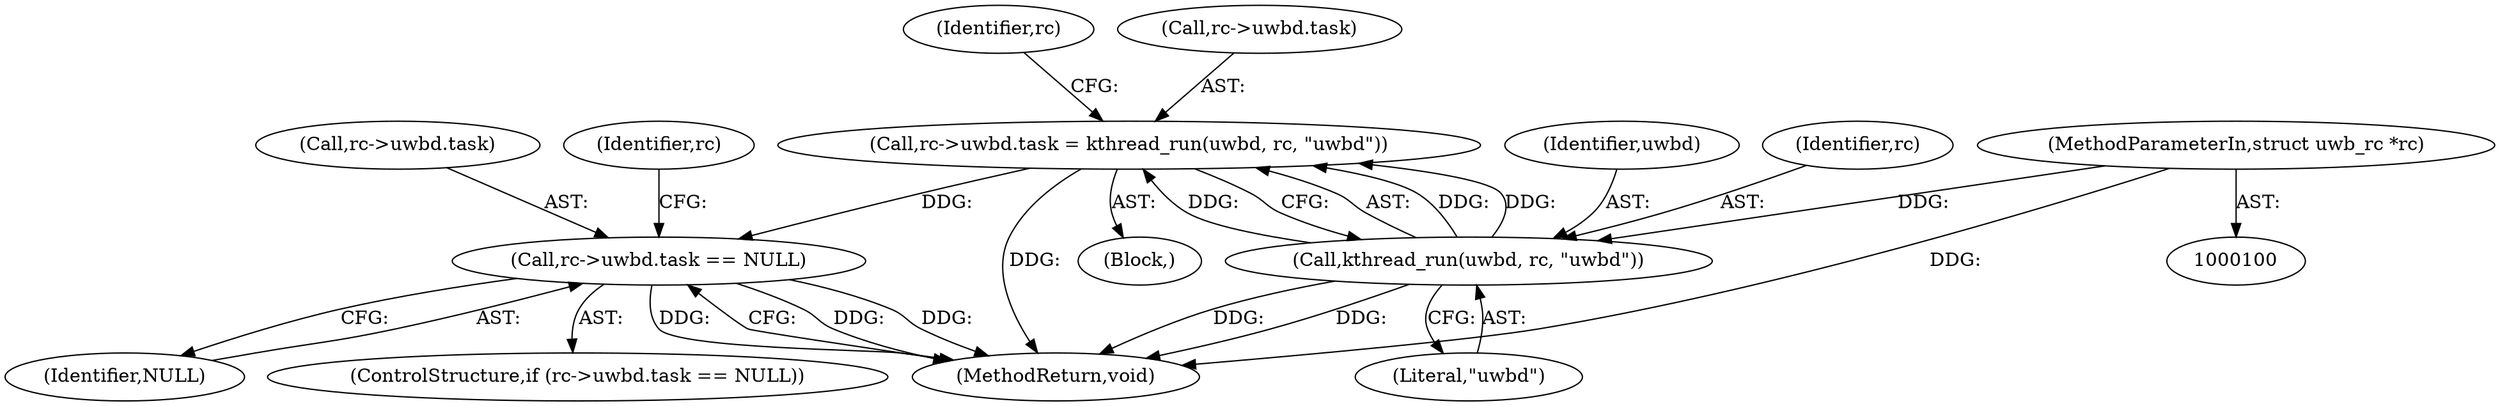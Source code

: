 digraph "1_linux_bbf26183b7a6236ba602f4d6a2f7cade35bba043@pointer" {
"1000114" [label="(Call,rc->uwbd.task == NULL)"];
"1000103" [label="(Call,rc->uwbd.task = kthread_run(uwbd, rc, \"uwbd\"))"];
"1000109" [label="(Call,kthread_run(uwbd, rc, \"uwbd\"))"];
"1000101" [label="(MethodParameterIn,struct uwb_rc *rc)"];
"1000120" [label="(Identifier,NULL)"];
"1000115" [label="(Call,rc->uwbd.task)"];
"1000110" [label="(Identifier,uwbd)"];
"1000112" [label="(Literal,\"uwbd\")"];
"1000109" [label="(Call,kthread_run(uwbd, rc, \"uwbd\"))"];
"1000111" [label="(Identifier,rc)"];
"1000103" [label="(Call,rc->uwbd.task = kthread_run(uwbd, rc, \"uwbd\"))"];
"1000117" [label="(Identifier,rc)"];
"1000125" [label="(Identifier,rc)"];
"1000102" [label="(Block,)"];
"1000113" [label="(ControlStructure,if (rc->uwbd.task == NULL))"];
"1000104" [label="(Call,rc->uwbd.task)"];
"1000135" [label="(MethodReturn,void)"];
"1000101" [label="(MethodParameterIn,struct uwb_rc *rc)"];
"1000114" [label="(Call,rc->uwbd.task == NULL)"];
"1000114" -> "1000113"  [label="AST: "];
"1000114" -> "1000120"  [label="CFG: "];
"1000115" -> "1000114"  [label="AST: "];
"1000120" -> "1000114"  [label="AST: "];
"1000125" -> "1000114"  [label="CFG: "];
"1000135" -> "1000114"  [label="CFG: "];
"1000114" -> "1000135"  [label="DDG: "];
"1000114" -> "1000135"  [label="DDG: "];
"1000114" -> "1000135"  [label="DDG: "];
"1000103" -> "1000114"  [label="DDG: "];
"1000103" -> "1000102"  [label="AST: "];
"1000103" -> "1000109"  [label="CFG: "];
"1000104" -> "1000103"  [label="AST: "];
"1000109" -> "1000103"  [label="AST: "];
"1000117" -> "1000103"  [label="CFG: "];
"1000103" -> "1000135"  [label="DDG: "];
"1000109" -> "1000103"  [label="DDG: "];
"1000109" -> "1000103"  [label="DDG: "];
"1000109" -> "1000103"  [label="DDG: "];
"1000109" -> "1000112"  [label="CFG: "];
"1000110" -> "1000109"  [label="AST: "];
"1000111" -> "1000109"  [label="AST: "];
"1000112" -> "1000109"  [label="AST: "];
"1000109" -> "1000135"  [label="DDG: "];
"1000109" -> "1000135"  [label="DDG: "];
"1000101" -> "1000109"  [label="DDG: "];
"1000101" -> "1000100"  [label="AST: "];
"1000101" -> "1000135"  [label="DDG: "];
}
